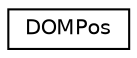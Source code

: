 digraph "Graphical Class Hierarchy"
{
 // LATEX_PDF_SIZE
  edge [fontname="Helvetica",fontsize="10",labelfontname="Helvetica",labelfontsize="10"];
  node [fontname="Helvetica",fontsize="10",shape=record];
  rankdir="LR";
  Node0 [label="DOMPos",height=0.2,width=0.4,color="black", fillcolor="white", style="filled",URL="$classDOMPos.html",tooltip=" "];
}
